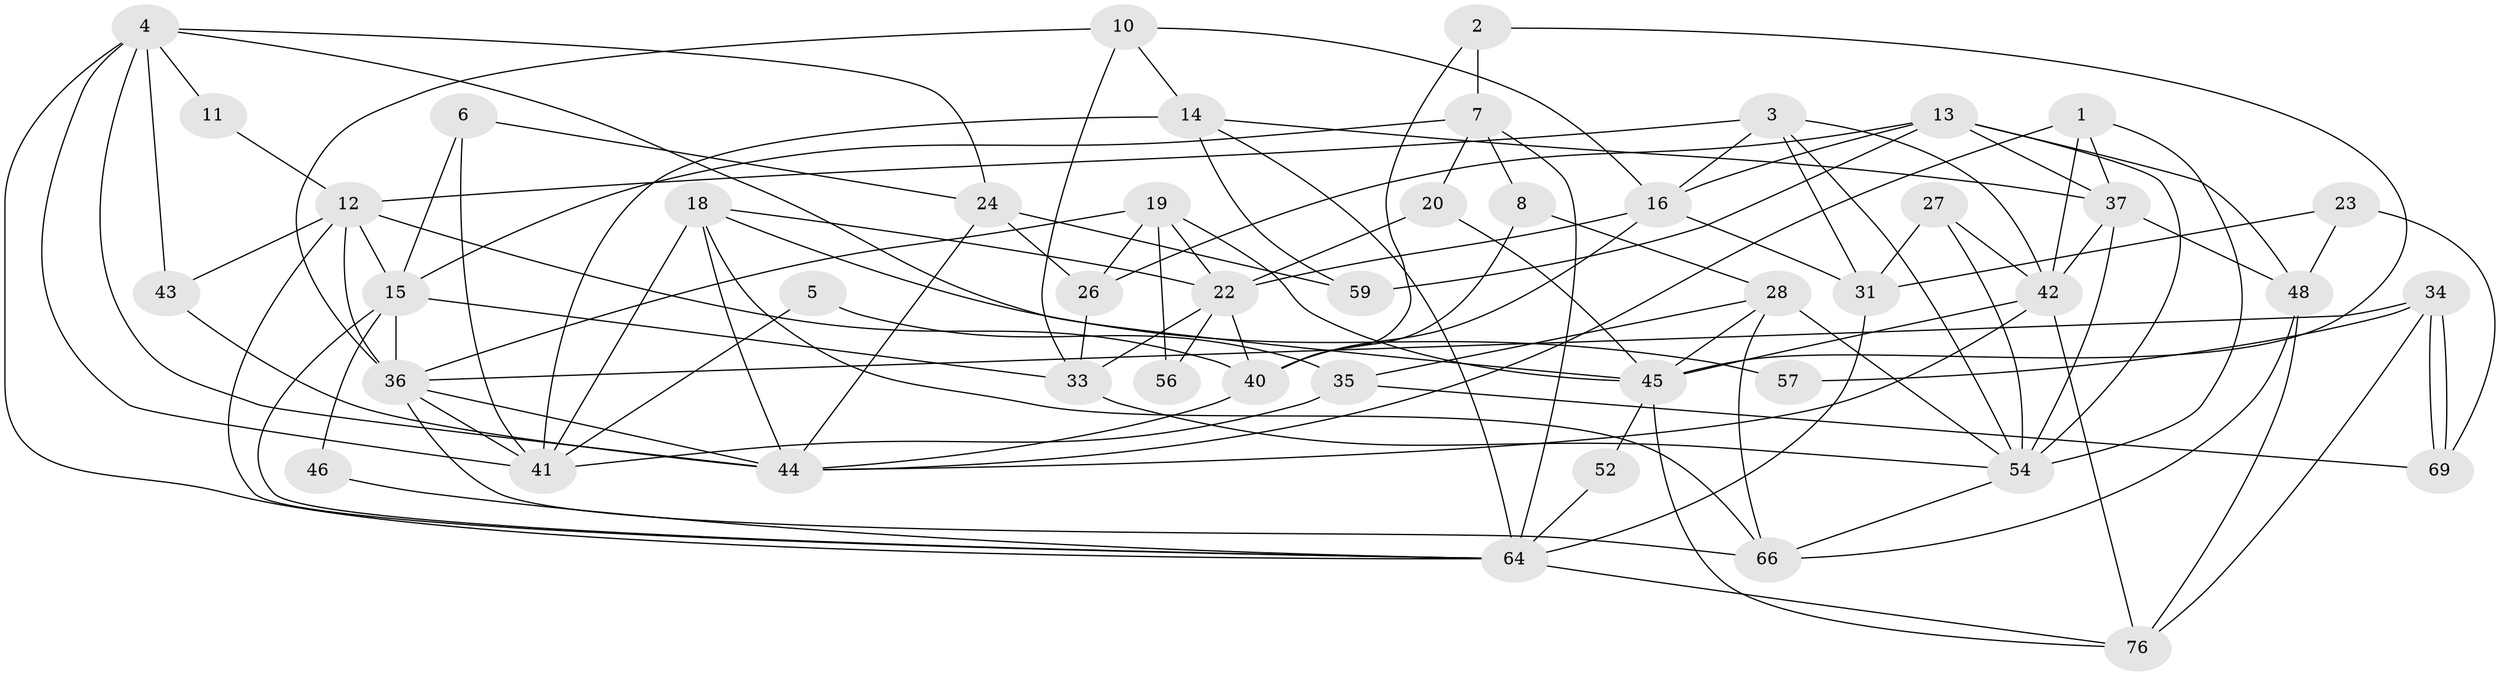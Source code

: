 // original degree distribution, {3: 0.2631578947368421, 5: 0.2236842105263158, 2: 0.14473684210526316, 4: 0.23684210526315788, 7: 0.06578947368421052, 6: 0.06578947368421052}
// Generated by graph-tools (version 1.1) at 2025/11/02/27/25 16:11:24]
// undirected, 47 vertices, 114 edges
graph export_dot {
graph [start="1"]
  node [color=gray90,style=filled];
  1 [super="+67"];
  2;
  3 [super="+30"];
  4 [super="+73"];
  5;
  6;
  7 [super="+63"];
  8 [super="+9"];
  10 [super="+39"];
  11;
  12 [super="+58"];
  13 [super="+29"];
  14 [super="+21"];
  15 [super="+17"];
  16 [super="+55"];
  18 [super="+72"];
  19 [super="+75"];
  20;
  22 [super="+32"];
  23 [super="+49"];
  24 [super="+25"];
  26;
  27;
  28;
  31 [super="+65"];
  33 [super="+47"];
  34 [super="+50"];
  35 [super="+38"];
  36 [super="+74"];
  37;
  40 [super="+53"];
  41 [super="+68"];
  42 [super="+60"];
  43;
  44 [super="+61"];
  45 [super="+51"];
  46;
  48 [super="+70"];
  52;
  54 [super="+62"];
  56;
  57;
  59;
  64 [super="+71"];
  66;
  69;
  76;
  1 -- 37;
  1 -- 42;
  1 -- 44;
  1 -- 54;
  2 -- 45;
  2 -- 40;
  2 -- 7;
  3 -- 54;
  3 -- 12;
  3 -- 16;
  3 -- 42;
  3 -- 31;
  4 -- 11;
  4 -- 43;
  4 -- 41;
  4 -- 44;
  4 -- 64;
  4 -- 24;
  4 -- 45;
  5 -- 41;
  5 -- 35;
  6 -- 15;
  6 -- 41;
  6 -- 24;
  7 -- 15;
  7 -- 64;
  7 -- 20;
  7 -- 8;
  8 -- 28;
  8 -- 40;
  10 -- 16;
  10 -- 36;
  10 -- 33;
  10 -- 14;
  11 -- 12;
  12 -- 15;
  12 -- 43;
  12 -- 64;
  12 -- 36;
  12 -- 40;
  13 -- 59;
  13 -- 48;
  13 -- 37;
  13 -- 54;
  13 -- 26;
  13 -- 16;
  14 -- 64;
  14 -- 41 [weight=2];
  14 -- 37;
  14 -- 59;
  15 -- 64;
  15 -- 36;
  15 -- 46;
  15 -- 33;
  16 -- 22;
  16 -- 40;
  16 -- 31;
  18 -- 41 [weight=2];
  18 -- 66;
  18 -- 57;
  18 -- 44;
  18 -- 22;
  19 -- 36;
  19 -- 22;
  19 -- 56;
  19 -- 26;
  19 -- 45;
  20 -- 45;
  20 -- 22;
  22 -- 56;
  22 -- 40;
  22 -- 33;
  23 -- 69;
  23 -- 48;
  23 -- 31;
  24 -- 59 [weight=2];
  24 -- 26;
  24 -- 44;
  26 -- 33;
  27 -- 31;
  27 -- 42;
  27 -- 54;
  28 -- 45;
  28 -- 66;
  28 -- 35;
  28 -- 54;
  31 -- 64 [weight=2];
  33 -- 54;
  34 -- 69;
  34 -- 69;
  34 -- 57;
  34 -- 36;
  34 -- 76;
  35 -- 41 [weight=2];
  35 -- 69;
  36 -- 44;
  36 -- 41;
  36 -- 66;
  37 -- 42;
  37 -- 48;
  37 -- 54;
  40 -- 44;
  42 -- 44;
  42 -- 76;
  42 -- 45;
  43 -- 44;
  45 -- 76;
  45 -- 52;
  46 -- 64;
  48 -- 66;
  48 -- 76;
  52 -- 64;
  54 -- 66;
  64 -- 76;
}
